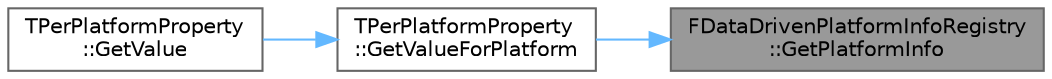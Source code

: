 digraph "FDataDrivenPlatformInfoRegistry::GetPlatformInfo"
{
 // INTERACTIVE_SVG=YES
 // LATEX_PDF_SIZE
  bgcolor="transparent";
  edge [fontname=Helvetica,fontsize=10,labelfontname=Helvetica,labelfontsize=10];
  node [fontname=Helvetica,fontsize=10,shape=box,height=0.2,width=0.4];
  rankdir="RL";
  Node1 [id="Node000001",label="FDataDrivenPlatformInfoRegistry\l::GetPlatformInfo",height=0.2,width=0.4,color="gray40", fillcolor="grey60", style="filled", fontcolor="black",tooltip="Get the data driven platform info for a given platform."];
  Node1 -> Node2 [id="edge1_Node000001_Node000002",dir="back",color="steelblue1",style="solid",tooltip=" "];
  Node2 [id="Node000002",label="TPerPlatformProperty\l::GetValueForPlatform",height=0.2,width=0.4,color="grey40", fillcolor="white", style="filled",URL="$d2/d03/structTPerPlatformProperty.html#ac18904f2df4ae64acf081756a02b3462",tooltip="Get the value for the given platform (using standard \"ini\" name, so Windows, not Win64 or WindowsClie..."];
  Node2 -> Node3 [id="edge2_Node000002_Node000003",dir="back",color="steelblue1",style="solid",tooltip=" "];
  Node3 [id="Node000003",label="TPerPlatformProperty\l::GetValue",height=0.2,width=0.4,color="grey40", fillcolor="white", style="filled",URL="$d2/d03/structTPerPlatformProperty.html#af39a989186d0640e155561257cfb99fa",tooltip=" "];
}
